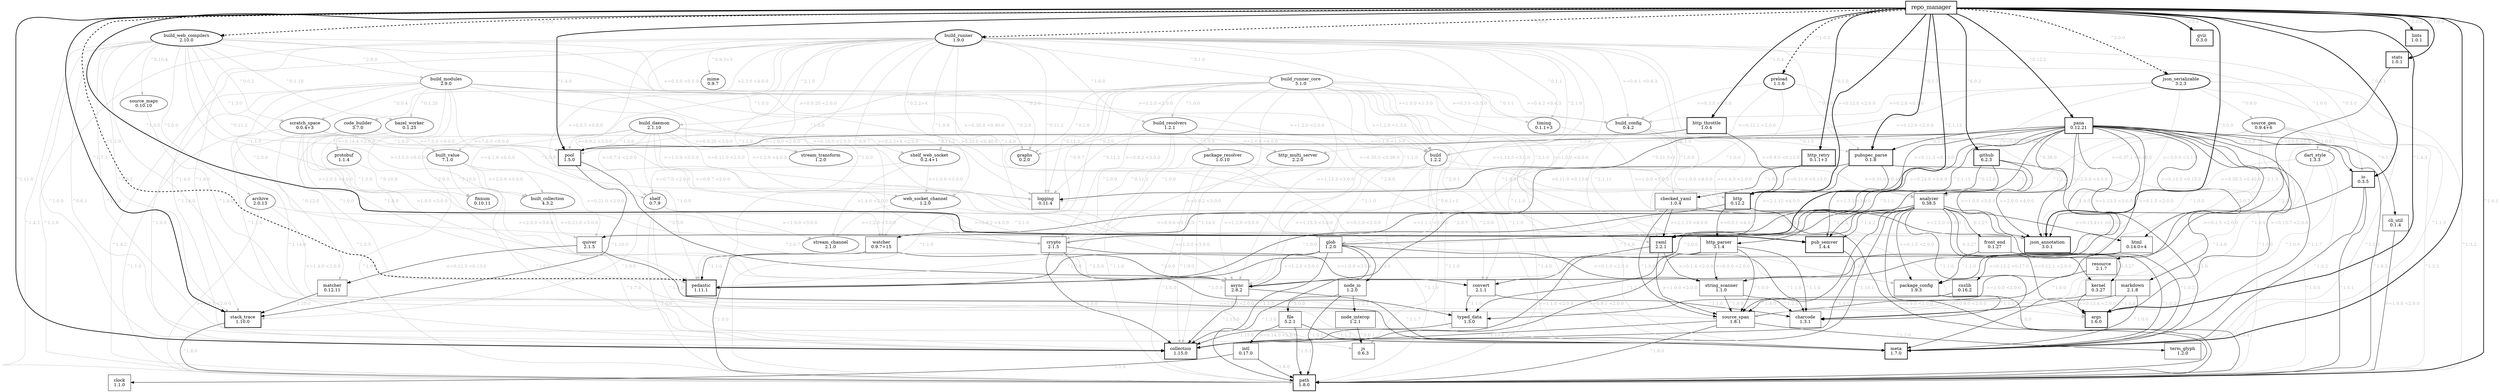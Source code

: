 digraph pubviz {
  graph [nodesep="0.2"];
  edge [fontcolor=gray];

  analyzer [label="analyzer
0.38.5", shape=box, margin="0.25,0.15"];
  analyzer -> args [label=">=0.12.1 <2.0.0"];
  analyzer -> charcode [label="^1.1.0"];
  analyzer -> collection [label="^1.10.1"];
  analyzer -> convert [label="^2.0.0"];
  analyzer -> crypto [label=">=1.1.1 <3.0.0"];
  analyzer -> front_end [label="0.1.27"];
  analyzer -> glob [label="^1.0.3"];
  analyzer -> html [label=">=0.13.4+1 <0.15.0"];
  analyzer -> kernel [label="0.3.27"];
  analyzer -> meta [label="^1.0.2"];
  analyzer -> package_config [label=">=0.1.5 <2.0.0"];
  analyzer -> path [label=">=0.9.0 <2.0.0"];
  analyzer -> pub_semver [label="^1.4.2"];
  analyzer -> source_span [label="^1.2.0"];
  analyzer -> watcher [label=">=0.9.6 <0.10.0"];
  analyzer -> yaml [label="^2.1.2"];

  archive [label="archive
2.0.13"];
  archive -> args [label=">=1.4.0 <2.0.0", color=gray];
  archive -> crypto [label=">=2.0.0 <3.0.0", color=gray];
  archive -> path [label=">=1.5.1 <2.0.0", color=gray];

  args [label="args
1.6.0", shape=box, margin="0.25,0.15", style=bold];

  async [label="async
2.8.2", shape=box, margin="0.25,0.15"];
  async -> collection [label="^1.15.0"];
  async -> meta [label="^1.1.7"];

  bazel_worker [label="bazel_worker
0.1.25"];
  bazel_worker -> async [label=">1.9.0 <3.0.0", color=gray];
  bazel_worker -> pedantic [label="^1.8.0", color=gray];
  bazel_worker -> protobuf [label=">=0.14.4 <2.0.0", color=gray];

  build [label="build
1.2.2"];
  build -> analyzer [label=">=0.35.0 <0.40.0", color=gray];
  build -> async [label=">=1.13.3 <3.0.0", color=gray];
  build -> convert [label="^2.0.0", color=gray];
  build -> crypto [label=">=0.9.2 <3.0.0", color=gray];
  build -> glob [label="^1.1.0", color=gray];
  build -> logging [label="^0.11.2", color=gray];
  build -> meta [label="^1.1.0", color=gray];
  build -> path [label="^1.1.0", color=gray];

  build_config [label="build_config
0.4.2"];
  build_config -> checked_yaml [label="^1.0.0", color=gray];
  build_config -> json_annotation [label=">=1.0.0 <4.0.0", color=gray];
  build_config -> meta [label="^1.1.0", color=gray];
  build_config -> path [label="^1.4.0", color=gray];
  build_config -> pubspec_parse [label="^0.1.5", color=gray];
  build_config -> yaml [label="^2.1.11", color=gray];

  build_daemon [label="build_daemon
2.1.10"];
  build_daemon -> built_collection [label=">=4.1.0 <6.0.0", color=gray];
  build_daemon -> built_value [label=">=7.0.0 <9.0.0", color=gray];
  build_daemon -> http_multi_server [label=">=2.0.0 <4.0.0", color=gray];
  build_daemon -> logging [label=">=0.11.0 <2.0.0", color=gray];
  build_daemon -> path [label="^1.6.2", color=gray];
  build_daemon -> pedantic [label="^1.0.0", color=gray];
  build_daemon -> pool [label="^1.3.6", color=gray];
  build_daemon -> shelf [label=">=0.7.4 <2.0.0", color=gray];
  build_daemon -> shelf_web_socket [label=">=0.2.2+4 <2.0.0", color=gray];
  build_daemon -> stream_transform [label=">=0.0.20 <3.0.0", color=gray];
  build_daemon -> watcher [label=">=0.9.7 <2.0.0", color=gray];
  build_daemon -> web_socket_channel [label=">=1.0.9 <3.0.0", color=gray];

  build_modules [label="build_modules
2.9.0"];
  build_modules -> analyzer [label=">0.35.0 <0.40.0", color=gray];
  build_modules -> async [label="^2.0.0", color=gray];
  build_modules -> bazel_worker [label="^0.1.20", color=gray];
  build_modules -> build [label=">=1.2.0 <2.0.0", color=gray];
  build_modules -> build_config [label=">=0.3.0 <0.5.0", color=gray];
  build_modules -> collection [label="^1.0.0", color=gray];
  build_modules -> crypto [label="^2.0.0", color=gray];
  build_modules -> glob [label="^1.0.0", color=gray];
  build_modules -> graphs [label="^0.2.0", color=gray];
  build_modules -> json_annotation [label=">=1.2.0 <4.0.0", color=gray];
  build_modules -> logging [label="^0.11.2", color=gray];
  build_modules -> meta [label="^1.1.0", color=gray];
  build_modules -> path [label="^1.4.2", color=gray];
  build_modules -> pedantic [label="^1.0.0", color=gray];
  build_modules -> scratch_space [label="^0.0.4", color=gray];

  build_resolvers [label="build_resolvers
1.2.1"];
  build_resolvers -> analyzer [label=">=0.35.0 <0.39.0", color=gray];
  build_resolvers -> build [label=">=1.1.0 <1.3.0", color=gray];
  build_resolvers -> crypto [label="^2.0.0", color=gray];
  build_resolvers -> graphs [label="^0.2.0", color=gray];
  build_resolvers -> logging [label="^0.11.2", color=gray];
  build_resolvers -> package_resolver [label="^1.0.0", color=gray];
  build_resolvers -> path [label="^1.1.0", color=gray];
  build_resolvers -> yaml [label="^2.0.0", color=gray];

  build_runner [label="build_runner
1.9.0", style=bold];
  build_runner -> args [label=">=1.4.0 <2.0.0", color=gray];
  build_runner -> async [label=">=1.13.3 <3.0.0", color=gray];
  build_runner -> build [label=">=1.0.0 <1.3.0", color=gray];
  build_runner -> build_config [label=">=0.4.1 <0.4.3", color=gray];
  build_runner -> build_daemon [label="^2.1.0", color=gray];
  build_runner -> build_resolvers [label="^1.0.0", color=gray];
  build_runner -> build_runner_core [label="^5.1.0", color=gray];
  build_runner -> code_builder [label=">2.3.0 <4.0.0", color=gray];
  build_runner -> collection [label="^1.14.0", color=gray];
  build_runner -> crypto [label=">=0.9.2 <3.0.0", color=gray];
  build_runner -> dart_style [label="^1.0.0", color=gray];
  build_runner -> glob [label="^1.1.0", color=gray];
  build_runner -> graphs [label="^0.2.0", color=gray];
  build_runner -> http_multi_server [label="^2.1.0", color=gray];
  build_runner -> io [label="^0.3.0", color=gray];
  build_runner -> js [label="^0.6.1+1", color=gray];
  build_runner -> logging [label="^0.11.2", color=gray];
  build_runner -> meta [label="^1.1.0", color=gray];
  build_runner -> mime [label="^0.9.3+3", color=gray];
  build_runner -> path [label="^1.1.0", color=gray];
  build_runner -> pedantic [label="^1.0.0", color=gray];
  build_runner -> pool [label="^1.0.0", color=gray];
  build_runner -> pub_semver [label="^1.4.0", color=gray];
  build_runner -> pubspec_parse [label="^0.1.0", color=gray];
  build_runner -> shelf [label=">=0.6.5 <0.8.0", color=gray];
  build_runner -> shelf_web_socket [label="^0.2.2+4", color=gray];
  build_runner -> stack_trace [label="^1.9.0", color=gray];
  build_runner -> stream_transform [label=">=0.0.20 <2.0.0", color=gray];
  build_runner -> timing [label="^0.1.1", color=gray];
  build_runner -> watcher [label="^0.9.7", color=gray];
  build_runner -> web_socket_channel [label="^1.0.9", color=gray];
  build_runner -> yaml [label="^2.1.0", color=gray];

  build_runner_core [label="build_runner_core
5.1.0"];
  build_runner_core -> async [label=">=1.13.3 <3.0.0", color=gray];
  build_runner_core -> build [label=">=1.2.0 <1.3.0", color=gray];
  build_runner_core -> build_config [label=">=0.4.2 <0.4.3", color=gray];
  build_runner_core -> build_resolvers [label="^1.0.0", color=gray];
  build_runner_core -> collection [label="^1.14.0", color=gray];
  build_runner_core -> convert [label="^2.0.1", color=gray];
  build_runner_core -> crypto [label=">=0.9.2 <3.0.0", color=gray];
  build_runner_core -> glob [label="^1.1.0", color=gray];
  build_runner_core -> graphs [label="^0.2.0", color=gray];
  build_runner_core -> json_annotation [label=">=1.0.0 <4.0.0", color=gray];
  build_runner_core -> logging [label="^0.11.2", color=gray];
  build_runner_core -> meta [label="^1.1.0", color=gray];
  build_runner_core -> package_config [label="^1.9.0", color=gray];
  build_runner_core -> path [label="^1.1.0", color=gray];
  build_runner_core -> pedantic [label="^1.0.0", color=gray];
  build_runner_core -> pool [label="^1.0.0", color=gray];
  build_runner_core -> timing [label="^0.1.1", color=gray];
  build_runner_core -> watcher [label="^0.9.7", color=gray];
  build_runner_core -> yaml [label="^2.1.0", color=gray];

  build_web_compilers [label="build_web_compilers
2.10.0", style=bold];
  build_web_compilers -> analyzer [label=">=0.30.0 <0.40.0", color=gray];
  build_web_compilers -> archive [label="^2.0.0", color=gray];
  build_web_compilers -> bazel_worker [label="^0.1.18", color=gray];
  build_web_compilers -> build [label=">=1.2.0 <2.0.0", color=gray];
  build_web_compilers -> build_config [label=">=0.3.0 <0.5.0", color=gray];
  build_web_compilers -> build_modules [label="^2.9.0", color=gray];
  build_web_compilers -> collection [label="^1.0.0", color=gray];
  build_web_compilers -> glob [label="^1.1.0", color=gray];
  build_web_compilers -> js [label="^0.6.1", color=gray];
  build_web_compilers -> logging [label="^0.11.2", color=gray];
  build_web_compilers -> meta [label="^1.1.0", color=gray];
  build_web_compilers -> path [label="^1.4.2", color=gray];
  build_web_compilers -> pool [label="^1.3.0", color=gray];
  build_web_compilers -> scratch_space [label="^0.0.2", color=gray];
  build_web_compilers -> source_maps [label="^0.10.4", color=gray];
  build_web_compilers -> source_span [label="^1.4.0", color=gray];
  build_web_compilers -> stack_trace [label="^1.9.2", color=gray];

  built_collection [label="built_collection
4.3.2"];
  built_collection -> collection [label="^1.7.0", color=gray];
  built_collection -> quiver [label=">=0.21.0 <3.0.0", color=gray];

  built_value [label="built_value
7.1.0"];
  built_value -> built_collection [label=">=2.0.0 <5.0.0", color=gray];
  built_value -> collection [label="^1.0.0", color=gray];
  built_value -> fixnum [label="^0.10.0", color=gray];
  built_value -> quiver [label=">=0.21.0 <3.0.0", color=gray];

  charcode [label="charcode
1.3.1", shape=box, margin="0.25,0.15"];

  checked_yaml [label="checked_yaml
1.0.4", shape=box, margin="0.25,0.15"];
  checked_yaml -> json_annotation [label=">=2.2.0 <5.0.0"];
  checked_yaml -> source_span [label="^1.0.0"];
  checked_yaml -> yaml [label=">=2.1.13 <4.0.0"];

  cli_util [label="cli_util
0.1.4", shape=box, margin="0.25,0.15"];
  cli_util -> path [label=">=1.0.0 <2.0.0"];

  clock [label="clock
1.1.0", shape=box, margin="0.25,0.15"];

  code_builder [label="code_builder
3.7.0"];
  code_builder -> built_collection [label=">=3.0.0 <6.0.0", color=gray];
  code_builder -> built_value [label=">=7.0.0 <9.0.0", color=gray];
  code_builder -> collection [label="^1.14.0", color=gray];
  code_builder -> matcher [label="^0.12.0", color=gray];
  code_builder -> meta [label="^1.0.5", color=gray];

  collection [label="collection
1.15.0", shape=box, margin="0.25,0.15", style=bold];

  convert [label="convert
2.1.1", shape=box, margin="0.25,0.15"];
  convert -> charcode [label="^1.1.0"];
  convert -> typed_data [label="^1.1.0"];

  crypto [label="crypto
2.1.5", shape=box, margin="0.25,0.15"];
  crypto -> collection [label="^1.0.0"];
  crypto -> convert [label=">=1.0.0 <3.0.0"];
  crypto -> typed_data [label="^1.0.0"];

  csslib [label="csslib
0.16.2", shape=box, margin="0.25,0.15"];
  csslib -> source_span [label="^1.4.0"];

  dart_style [label="dart_style
1.3.3"];
  dart_style -> analyzer [label=">=0.38.3 <0.40.0", color=gray];
  dart_style -> args [label="^1.0.0", color=gray];
  dart_style -> path [label="^1.0.0", color=gray];
  dart_style -> source_span [label="^1.4.0", color=gray];

  file [label="file
5.2.1", shape=box, margin="0.25,0.15"];
  file -> intl [label=">=0.14.0 <1.0.0"];
  file -> meta [label="^1.1.2"];
  file -> path [label="^1.5.1"];

  fixnum [label="fixnum
0.10.11"];

  front_end [label="front_end
0.1.27", shape=box, margin="0.25,0.15"];
  front_end -> kernel [label="0.3.27"];
  front_end -> meta [label="^1.0.2"];
  front_end -> package_config [label="^1.1.0"];

  github [label="github
6.2.3", shape=box, margin="0.25,0.15", style=bold];
  github -> http [label="^0.12.0"];
  github -> http_parser [label="^3.1.1"];
  github -> json_annotation [label=">=2.0.0 <4.0.0"];
  github -> meta [label="^1.1.0"];

  glob [label="glob
1.2.0", shape=box, margin="0.25,0.15"];
  glob -> async [label=">=1.2.0 <3.0.0"];
  glob -> collection [label="^1.1.0"];
  glob -> node_io [label="^1.0.0"];
  glob -> path [label="^1.3.0"];
  glob -> pedantic [label="^1.2.0"];
  glob -> string_scanner [label=">=0.1.0 <2.0.0"];

  graphs [label="graphs
0.2.0"];

  gviz [label="gviz
0.3.0", shape=box, margin="0.25,0.15", style=bold];

  html [label="html
0.14.0+4", shape=box, margin="0.25,0.15"];
  html -> csslib [label=">=0.13.2 <0.17.0"];
  html -> source_span [label=">=1.0.0 <2.0.0"];

  http [label="http
0.12.2", shape=box, margin="0.25,0.15", style=bold];
  http -> http_parser [label=">=0.0.1 <4.0.0"];
  http -> path [label=">=0.9.0 <2.0.0"];
  http -> pedantic [label="^1.0.0"];

  http_multi_server [label="http_multi_server
2.2.0"];
  http_multi_server -> async [label=">=1.2.0 <3.0.0", color=gray];

  http_parser [label="http_parser
3.1.4", shape=box, margin="0.25,0.15"];
  http_parser -> charcode [label="^1.1.0"];
  http_parser -> collection [label=">=0.9.1 <2.0.0"];
  http_parser -> source_span [label="^1.0.0"];
  http_parser -> string_scanner [label=">=0.0.0 <2.0.0"];
  http_parser -> typed_data [label="^1.1.0"];

  http_retry [label="http_retry
0.1.1+3", shape=box, margin="0.25,0.15", style=bold];
  http_retry -> async [label="^2.0.7"];
  http_retry -> http [label=">=0.11.0 <0.13.0"];

  http_throttle [label="http_throttle
1.0.4", shape=box, margin="0.25,0.15", style=bold];
  http_throttle -> http [label=">=0.9.0 <0.13.0"];
  http_throttle -> pool [label=">=1.0.0 <2.0.0"];

  intl [label="intl
0.17.0", shape=box, margin="0.25,0.15"];
  intl -> clock [label="^1.1.0"];
  intl -> path [label="^1.8.0"];

  io [label="io
0.3.5", shape=box, margin="0.25,0.15", style=bold];
  io -> meta [label="^1.0.2"];
  io -> path [label="^1.5.1"];
  io -> string_scanner [label=">=0.1.5 <2.0.0"];

  js [label="js
0.6.3", shape=box, margin="0.25,0.15"];

  json_annotation [label="json_annotation
3.0.1", shape=box, margin="0.25,0.15", style=bold];

  json_serializable [label="json_serializable
3.2.3", style=bold];
  json_serializable -> analyzer [label=">=0.37.1 <0.39.0", color=gray];
  json_serializable -> build [label=">=0.12.6 <2.0.0", color=gray];
  json_serializable -> build_config [label=">=0.2.6 <0.5.0", color=gray];
  json_serializable -> json_annotation [label=">=3.0.0 <3.1.0", color=gray];
  json_serializable -> meta [label="^1.1.0", color=gray];
  json_serializable -> path [label="^1.3.2", color=gray];
  json_serializable -> source_gen [label="^0.9.0", color=gray];

  kernel [label="kernel
0.3.27", shape=box, margin="0.25,0.15"];
  kernel -> args [label=">=0.13.4 <2.0.0"];
  kernel -> meta [label="^1.0.0"];

  lints [label="lints
1.0.1", shape=box, margin="0.25,0.15", style=bold];

  logging [label="logging
0.11.4", shape=box, margin="0.25,0.15"];

  markdown [label="markdown
2.1.8", shape=box, margin="0.25,0.15"];
  markdown -> args [label="^1.0.0"];
  markdown -> charcode [label="^1.1.0"];
  markdown -> meta [label="^1.0.0"];

  matcher [label="matcher
0.12.11", shape=box, margin="0.25,0.15"];
  matcher -> stack_trace [label="^1.10.0"];

  meta [label="meta
1.7.0", shape=box, margin="0.25,0.15", style=bold];

  mime [label="mime
0.9.7"];

  node_interop [label="node_interop
1.2.1", shape=box, margin="0.25,0.15"];
  node_interop -> js [label="^0.6.1"];

  node_io [label="node_io
1.2.0", shape=box, margin="0.25,0.15"];
  node_io -> file [label="^5.0.0"];
  node_io -> node_interop [label="^1.2.1"];
  node_io -> path [label="^1.6.2"];

  package_config [label="package_config
1.9.3", shape=box, margin="0.25,0.15"];
  package_config -> charcode [label="^1.1.0"];
  package_config -> path [label="^1.6.4"];

  package_resolver [label="package_resolver
1.0.10"];
  package_resolver -> collection [label="^1.9.0", color=gray];
  package_resolver -> http [label=">0.11.0 <0.13.0", color=gray];
  package_resolver -> package_config [label=">=0.1.0 <2.0.0", color=gray];
  package_resolver -> path [label="^1.0.0", color=gray];

  pana [label="pana
0.12.21", shape=box, margin="0.25,0.15", style=bold];
  pana -> analyzer [label="^0.38.0"];
  pana -> args [label=">=0.13.7 <2.0.0"];
  pana -> async [label=">=1.13.3 <3.0.0"];
  pana -> cli_util [label="^0.1.3"];
  pana -> html [label=">=0.13.3 <0.15.0"];
  pana -> http [label=">=0.11.3 <0.13.0"];
  pana -> io [label="^0.3.3"];
  pana -> json_annotation [label=">=2.0.0 <4.0.0"];
  pana -> logging [label="^0.11.3+1"];
  pana -> markdown [label="^2.0.2"];
  pana -> meta [label="^1.1.7"];
  pana -> package_config [label=">=0.1.5 <2.0.0"];
  pana -> path [label="^1.6.2"];
  pana -> pedantic [label="^1.4.0"];
  pana -> pool [label="^1.3.6"];
  pana -> pub_semver [label="^1.4.2"];
  pana -> pubspec_parse [label="^0.1.4"];
  pana -> quiver [label=">=0.24.0 <3.0.0"];
  pana -> resource [label="^2.1.5"];
  pana -> yaml [label="^2.1.15"];

  path [label="path
1.8.0", shape=box, margin="0.25,0.15", style=bold];

  pedantic [label="pedantic
1.11.1", shape=box, margin="0.25,0.15", style=bold];

  pool [label="pool
1.5.0", shape=box, margin="0.25,0.15", style=bold];
  pool -> async [label="^2.5.0"];
  pool -> stack_trace [label="^1.10.0"];

  preload [label="preload
1.1.6", style=bold];
  preload -> build [label=">=0.12.1 <2.0.0", color=gray];
  preload -> build_config [label=">=0.3.0 <5.0.0", color=gray];
  preload -> glob [label="^1.0.0", color=gray];
  preload -> path [label="^1.0.0", color=gray];

  protobuf [label="protobuf
1.1.4"];
  protobuf -> fixnum [label="^0.10.9", color=gray];

  pub_semver [label="pub_semver
1.4.4", shape=box, margin="0.25,0.15", style=bold];
  pub_semver -> collection [label="^1.0.0"];

  pubspec_parse [label="pubspec_parse
0.1.8", shape=box, margin="0.25,0.15", style=bold];
  pubspec_parse -> checked_yaml [label="^1.0.0"];
  pubspec_parse -> json_annotation [label=">=1.0.0 <5.0.0"];
  pubspec_parse -> pub_semver [label=">=1.3.2 <3.0.0"];
  pubspec_parse -> yaml [label=">=2.1.12 <4.0.0"];

  quiver [label="quiver
2.1.5", shape=box, margin="0.25,0.15"];
  quiver -> matcher [label=">=0.12.5 <0.13.0"];
  quiver -> meta [label=">=1.0.0 <2.0.0"];

  repo_manager [label=repo_manager, fontsize="18", style=bold, shape=box, margin="0.25,0.15"];
  repo_manager -> args [label="^1.4.3", penwidth="2"];
  repo_manager -> collection [label="^1.11.0", penwidth="2"];
  repo_manager -> github [label="^6.0.2", penwidth="2"];
  repo_manager -> gviz [label="^0.3.0", penwidth="2"];
  repo_manager -> http [label=">=0.12.0 <2.0.0", penwidth="2"];
  repo_manager -> http_retry [label="^0.1.0", penwidth="2"];
  repo_manager -> http_throttle [label="^1.0.4", penwidth="2"];
  repo_manager -> io [label="^0.3.1", penwidth="2"];
  repo_manager -> json_annotation [label="^3.0.0", penwidth="2"];
  repo_manager -> lints [label="^1.0.0", penwidth="2"];
  repo_manager -> meta [penwidth="2"];
  repo_manager -> pana [label="^0.12.2", penwidth="2"];
  repo_manager -> path [label="^1.4.1", penwidth="2"];
  repo_manager -> pool [label="^1.4.0", penwidth="2"];
  repo_manager -> pub_semver [label="^1.3.0", penwidth="2"];
  repo_manager -> pubspec_parse [label="^0.1.3", penwidth="2"];
  repo_manager -> stack_trace [label="^1.7.3", penwidth="2"];
  repo_manager -> stats [label="^1.0.0", penwidth="2"];
  repo_manager -> yaml [label="^2.1.12", penwidth="2"];
  repo_manager -> build_runner [label="^1.0.0", penwidth="2", style=dashed];
  repo_manager -> build_web_compilers [label="^2.0.0", penwidth="2", style=dashed];
  repo_manager -> json_serializable [label="^3.0.0", penwidth="2", style=dashed];
  repo_manager -> pedantic [label="^1.2.0", penwidth="2", style=dashed];
  repo_manager -> preload [label="^1.0.0", penwidth="2", style=dashed];

  resource [label="resource
2.1.7", shape=box, margin="0.25,0.15"];
  resource -> typed_data [label="^1.0.0"];

  scratch_space [label="scratch_space
0.0.4+3"];
  scratch_space -> build [label=">=0.10.0 <2.0.0", color=gray];
  scratch_space -> crypto [label=">=2.0.3 <4.0.0", color=gray];
  scratch_space -> path [label="^1.1.0", color=gray];
  scratch_space -> pedantic [label="^1.0.0", color=gray];
  scratch_space -> pool [label="^1.0.0", color=gray];

  shelf [label="shelf
0.7.9"];
  shelf -> async [label="^2.0.7", color=gray];
  shelf -> collection [label="^1.5.0", color=gray];
  shelf -> http_parser [label="^3.1.0", color=gray];
  shelf -> path [label="^1.0.0", color=gray];
  shelf -> stack_trace [label="^1.0.0", color=gray];
  shelf -> stream_channel [label=">=1.0.0 <3.0.0", color=gray];

  shelf_web_socket [label="shelf_web_socket
0.2.4+1"];
  shelf_web_socket -> shelf [label=">=0.7.0 <2.0.0", color=gray];
  shelf_web_socket -> stream_channel [label=">1.4.0 <3.0.0", color=gray];
  shelf_web_socket -> web_socket_channel [label=">=1.0.0 <3.0.0", color=gray];

  source_gen [label="source_gen
0.9.4+6"];
  source_gen -> analyzer [label=">=0.37.1 <0.40.0", color=gray];
  source_gen -> async [label="^2.0.7", color=gray];
  source_gen -> build [label="^1.0.0", color=gray];
  source_gen -> dart_style [label="^1.0.0", color=gray];
  source_gen -> glob [label="^1.1.0", color=gray];
  source_gen -> meta [label="^1.1.0", color=gray];
  source_gen -> path [label="^1.3.2", color=gray];
  source_gen -> pedantic [label="^1.0.0", color=gray];
  source_gen -> source_span [label="^1.4.0", color=gray];

  source_maps [label="source_maps
0.10.10"];
  source_maps -> source_span [label="^1.8.0", color=gray];

  source_span [label="source_span
1.8.1", shape=box, margin="0.25,0.15"];
  source_span -> collection [label="^1.15.0"];
  source_span -> path [label="^1.8.0"];
  source_span -> term_glyph [label="^1.2.0"];

  stack_trace [label="stack_trace
1.10.0", shape=box, margin="0.25,0.15", style=bold];
  stack_trace -> path [label="^1.8.0"];

  stats [label="stats
1.0.1", shape=box, margin="0.25,0.15", style=bold];
  stats -> json_annotation [label=">=3.0.0 <5.0.0"];

  stream_channel [label="stream_channel
2.1.0"];
  stream_channel -> async [label="^2.5.0", color=gray];

  stream_transform [label="stream_transform
1.2.0"];

  string_scanner [label="string_scanner
1.1.0", shape=box, margin="0.25,0.15"];
  string_scanner -> charcode [label="^1.2.0"];
  string_scanner -> source_span [label="^1.8.0"];

  term_glyph [label="term_glyph
1.2.0", shape=box, margin="0.25,0.15"];

  timing [label="timing
0.1.1+3"];
  timing -> json_annotation [label=">=1.0.0 <5.0.0", color=gray];

  typed_data [label="typed_data
1.3.0", shape=box, margin="0.25,0.15"];
  typed_data -> collection [label="^1.15.0"];

  watcher [label="watcher
0.9.7+15", shape=box, margin="0.25,0.15"];
  watcher -> async [label="^2.0.0"];
  watcher -> path [label="^1.0.0"];
  watcher -> pedantic [label="^1.1.0"];

  web_socket_channel [label="web_socket_channel
1.2.0"];
  web_socket_channel -> async [label=">=1.3.0 <3.0.0", color=gray];
  web_socket_channel -> crypto [label=">=0.9.2 <4.0.0", color=gray];
  web_socket_channel -> stream_channel [label=">=1.2.0 <3.0.0", color=gray];

  yaml [label="yaml
2.2.1", shape=box, margin="0.25,0.15", style=bold];
  yaml -> charcode [label="^1.1.0"];
  yaml -> collection [label=">=1.1.0 <2.0.0"];
  yaml -> source_span [label=">=1.0.0 <2.0.0"];
  yaml -> string_scanner [label=">=0.1.4 <2.0.0"];
}
